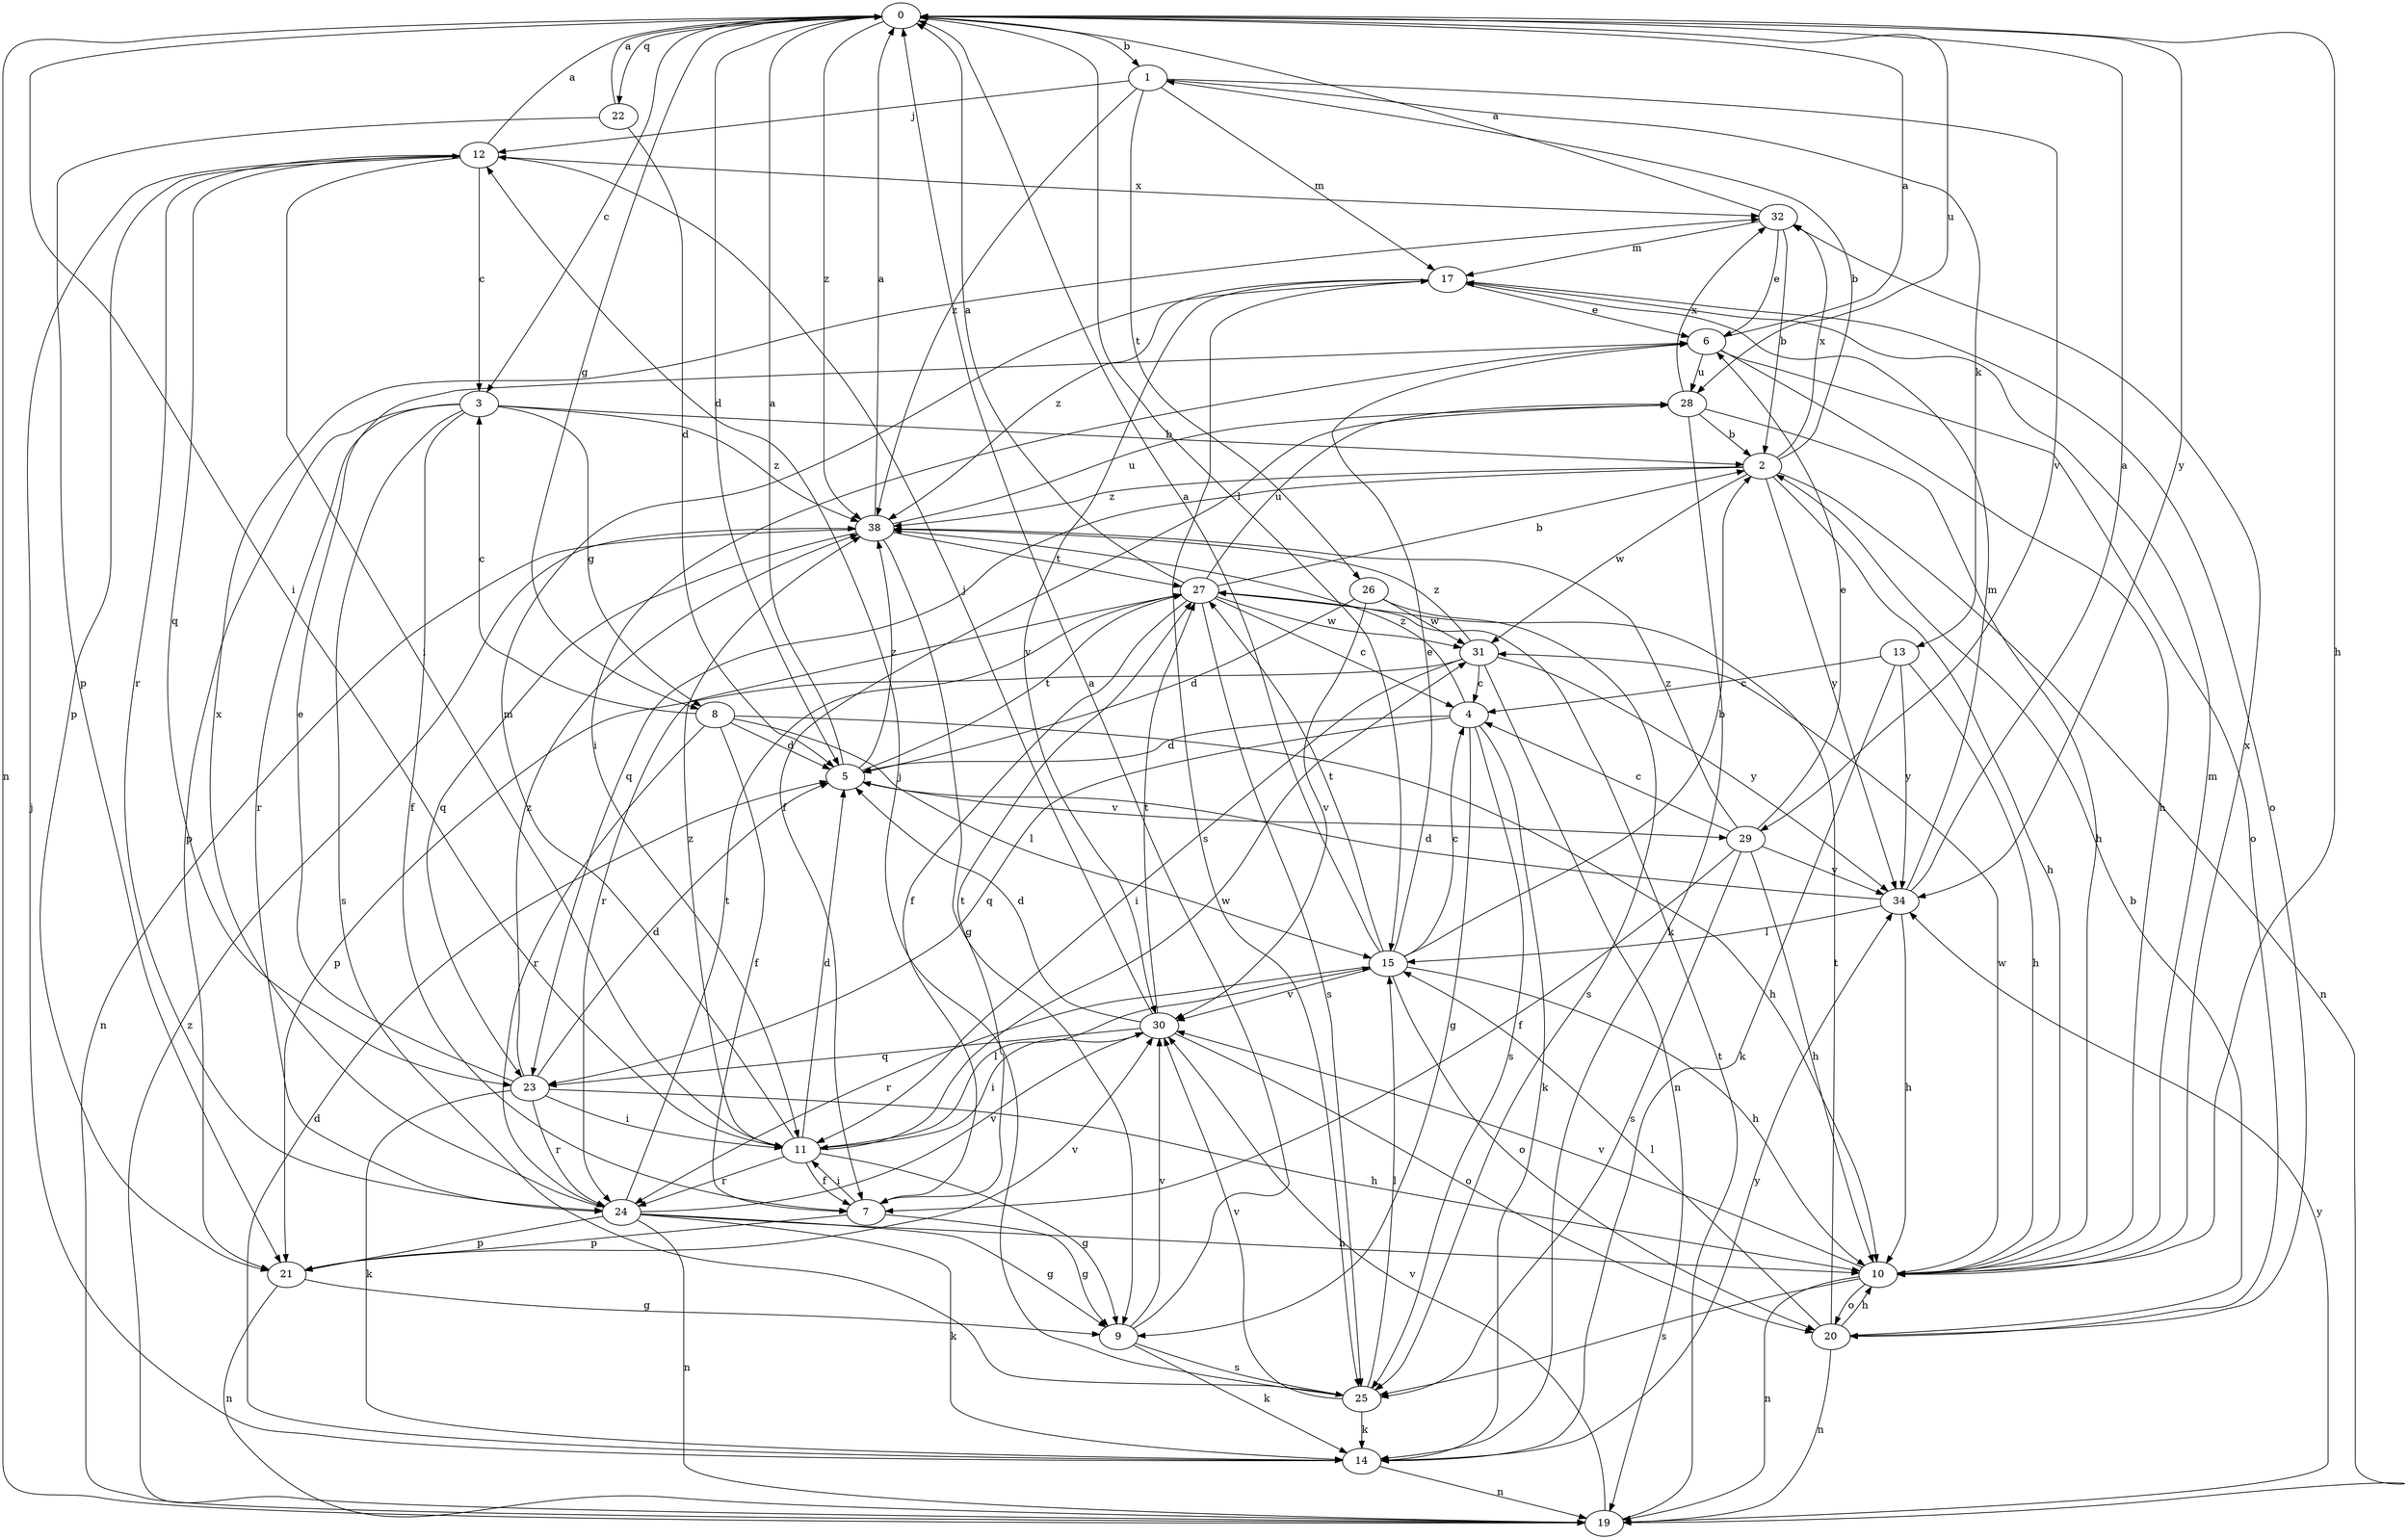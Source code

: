 strict digraph  {
0;
1;
2;
3;
4;
5;
6;
7;
8;
9;
10;
11;
12;
13;
14;
15;
17;
19;
20;
21;
22;
23;
24;
25;
26;
27;
28;
29;
30;
31;
32;
34;
38;
0 -> 1  [label=b];
0 -> 3  [label=c];
0 -> 5  [label=d];
0 -> 8  [label=g];
0 -> 10  [label=h];
0 -> 11  [label=i];
0 -> 15  [label=l];
0 -> 19  [label=n];
0 -> 22  [label=q];
0 -> 28  [label=u];
0 -> 34  [label=y];
0 -> 38  [label=z];
1 -> 12  [label=j];
1 -> 13  [label=k];
1 -> 17  [label=m];
1 -> 26  [label=t];
1 -> 29  [label=v];
1 -> 38  [label=z];
2 -> 1  [label=b];
2 -> 10  [label=h];
2 -> 19  [label=n];
2 -> 23  [label=q];
2 -> 31  [label=w];
2 -> 32  [label=x];
2 -> 34  [label=y];
2 -> 38  [label=z];
3 -> 2  [label=b];
3 -> 7  [label=f];
3 -> 8  [label=g];
3 -> 21  [label=p];
3 -> 24  [label=r];
3 -> 25  [label=s];
3 -> 38  [label=z];
4 -> 5  [label=d];
4 -> 9  [label=g];
4 -> 14  [label=k];
4 -> 23  [label=q];
4 -> 25  [label=s];
4 -> 38  [label=z];
5 -> 0  [label=a];
5 -> 27  [label=t];
5 -> 29  [label=v];
5 -> 38  [label=z];
6 -> 0  [label=a];
6 -> 10  [label=h];
6 -> 11  [label=i];
6 -> 20  [label=o];
6 -> 28  [label=u];
7 -> 9  [label=g];
7 -> 11  [label=i];
7 -> 21  [label=p];
7 -> 27  [label=t];
8 -> 3  [label=c];
8 -> 5  [label=d];
8 -> 7  [label=f];
8 -> 10  [label=h];
8 -> 15  [label=l];
8 -> 24  [label=r];
9 -> 0  [label=a];
9 -> 14  [label=k];
9 -> 25  [label=s];
9 -> 30  [label=v];
10 -> 17  [label=m];
10 -> 19  [label=n];
10 -> 20  [label=o];
10 -> 25  [label=s];
10 -> 30  [label=v];
10 -> 31  [label=w];
10 -> 32  [label=x];
11 -> 5  [label=d];
11 -> 7  [label=f];
11 -> 9  [label=g];
11 -> 15  [label=l];
11 -> 17  [label=m];
11 -> 24  [label=r];
11 -> 31  [label=w];
11 -> 38  [label=z];
12 -> 0  [label=a];
12 -> 3  [label=c];
12 -> 11  [label=i];
12 -> 21  [label=p];
12 -> 23  [label=q];
12 -> 24  [label=r];
12 -> 32  [label=x];
13 -> 4  [label=c];
13 -> 10  [label=h];
13 -> 14  [label=k];
13 -> 34  [label=y];
14 -> 5  [label=d];
14 -> 12  [label=j];
14 -> 19  [label=n];
14 -> 34  [label=y];
15 -> 0  [label=a];
15 -> 2  [label=b];
15 -> 4  [label=c];
15 -> 6  [label=e];
15 -> 10  [label=h];
15 -> 20  [label=o];
15 -> 24  [label=r];
15 -> 27  [label=t];
15 -> 30  [label=v];
17 -> 6  [label=e];
17 -> 20  [label=o];
17 -> 25  [label=s];
17 -> 30  [label=v];
17 -> 38  [label=z];
19 -> 27  [label=t];
19 -> 30  [label=v];
19 -> 34  [label=y];
19 -> 38  [label=z];
20 -> 2  [label=b];
20 -> 10  [label=h];
20 -> 15  [label=l];
20 -> 19  [label=n];
20 -> 27  [label=t];
21 -> 9  [label=g];
21 -> 19  [label=n];
21 -> 30  [label=v];
22 -> 0  [label=a];
22 -> 5  [label=d];
22 -> 21  [label=p];
23 -> 5  [label=d];
23 -> 6  [label=e];
23 -> 10  [label=h];
23 -> 11  [label=i];
23 -> 14  [label=k];
23 -> 24  [label=r];
23 -> 38  [label=z];
24 -> 9  [label=g];
24 -> 10  [label=h];
24 -> 14  [label=k];
24 -> 19  [label=n];
24 -> 21  [label=p];
24 -> 27  [label=t];
24 -> 30  [label=v];
24 -> 32  [label=x];
25 -> 12  [label=j];
25 -> 14  [label=k];
25 -> 15  [label=l];
25 -> 30  [label=v];
26 -> 5  [label=d];
26 -> 25  [label=s];
26 -> 30  [label=v];
26 -> 31  [label=w];
27 -> 0  [label=a];
27 -> 2  [label=b];
27 -> 4  [label=c];
27 -> 7  [label=f];
27 -> 24  [label=r];
27 -> 25  [label=s];
27 -> 28  [label=u];
27 -> 31  [label=w];
28 -> 2  [label=b];
28 -> 7  [label=f];
28 -> 10  [label=h];
28 -> 14  [label=k];
28 -> 32  [label=x];
29 -> 4  [label=c];
29 -> 6  [label=e];
29 -> 7  [label=f];
29 -> 10  [label=h];
29 -> 25  [label=s];
29 -> 34  [label=y];
29 -> 38  [label=z];
30 -> 5  [label=d];
30 -> 11  [label=i];
30 -> 12  [label=j];
30 -> 20  [label=o];
30 -> 23  [label=q];
30 -> 27  [label=t];
31 -> 4  [label=c];
31 -> 11  [label=i];
31 -> 19  [label=n];
31 -> 21  [label=p];
31 -> 34  [label=y];
31 -> 38  [label=z];
32 -> 0  [label=a];
32 -> 2  [label=b];
32 -> 6  [label=e];
32 -> 17  [label=m];
34 -> 0  [label=a];
34 -> 5  [label=d];
34 -> 10  [label=h];
34 -> 15  [label=l];
34 -> 17  [label=m];
38 -> 0  [label=a];
38 -> 9  [label=g];
38 -> 19  [label=n];
38 -> 23  [label=q];
38 -> 27  [label=t];
38 -> 28  [label=u];
}
